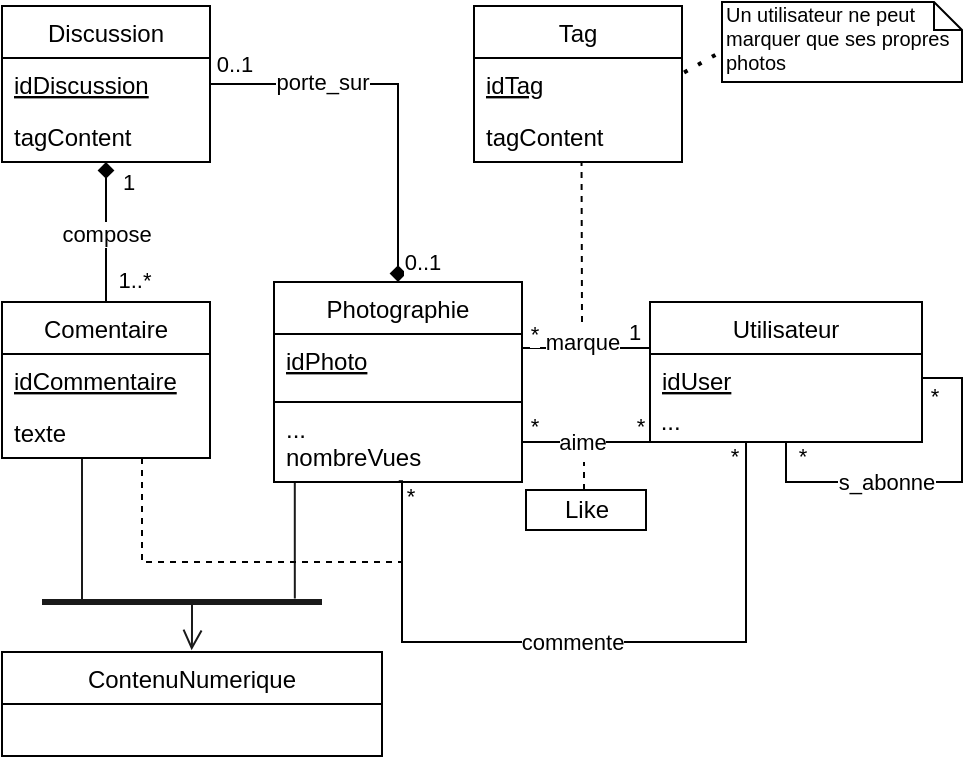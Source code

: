<mxfile version="13.6.2" type="device"><diagram id="Ixzr-Ra1_6WMz24URvi_" name="Page-1"><mxGraphModel dx="905" dy="705" grid="1" gridSize="10" guides="1" tooltips="1" connect="1" arrows="1" fold="1" page="1" pageScale="1" pageWidth="1169" pageHeight="827" math="0" shadow="0"><root><mxCell id="0"/><mxCell id="1" parent="0"/><mxCell id="TZ5yOEpKgbxzlREyaMn_-51" style="edgeStyle=orthogonalEdgeStyle;rounded=0;orthogonalLoop=1;jettySize=auto;html=1;endArrow=none;endFill=0;entryX=0.503;entryY=0.99;entryDx=0;entryDy=0;entryPerimeter=0;exitX=0.353;exitY=1.007;exitDx=0;exitDy=0;exitPerimeter=0;" parent="1" edge="1" target="TZ5yOEpKgbxzlREyaMn_-46" source="wvRx5WKzdrCg7d15XEVT-2"><mxGeometry relative="1" as="geometry"><mxPoint x="572" y="272" as="sourcePoint"/><mxPoint x="400" y="292" as="targetPoint"/><Array as="points"><mxPoint x="572" y="370"/><mxPoint x="400" y="370"/><mxPoint x="400" y="290"/></Array></mxGeometry></mxCell><mxCell id="TZ5yOEpKgbxzlREyaMn_-52" value="commente" style="edgeLabel;html=1;align=center;verticalAlign=middle;resizable=0;points=[];" parent="TZ5yOEpKgbxzlREyaMn_-51" vertex="1" connectable="0"><mxGeometry x="0.084" relative="1" as="geometry"><mxPoint x="5.33" as="offset"/></mxGeometry></mxCell><mxCell id="TZ5yOEpKgbxzlREyaMn_-53" value="*" style="edgeLabel;html=1;align=center;verticalAlign=middle;resizable=0;points=[];" parent="TZ5yOEpKgbxzlREyaMn_-51" vertex="1" connectable="0"><mxGeometry x="-0.917" y="-1" relative="1" as="geometry"><mxPoint x="-5.03" y="-8" as="offset"/></mxGeometry></mxCell><mxCell id="TZ5yOEpKgbxzlREyaMn_-54" value="*" style="edgeLabel;html=1;align=center;verticalAlign=middle;resizable=0;points=[];" parent="TZ5yOEpKgbxzlREyaMn_-51" vertex="1" connectable="0"><mxGeometry x="0.909" y="1" relative="1" as="geometry"><mxPoint x="5" y="-7.21" as="offset"/></mxGeometry></mxCell><mxCell id="TZ5yOEpKgbxzlREyaMn_-5" value="Utilisateur" style="swimlane;fontStyle=0;childLayout=stackLayout;horizontal=1;startSize=26;fillColor=none;horizontalStack=0;resizeParent=1;resizeParentMax=0;resizeLast=0;collapsible=1;marginBottom=0;" parent="1" vertex="1"><mxGeometry x="524" y="200" width="136" height="70" as="geometry"/></mxCell><mxCell id="TZ5yOEpKgbxzlREyaMn_-6" value="idUser" style="text;strokeColor=none;fillColor=none;align=left;verticalAlign=top;spacingLeft=4;spacingRight=4;overflow=hidden;rotatable=0;points=[[0,0.5],[1,0.5]];portConstraint=eastwest;fontStyle=4" parent="TZ5yOEpKgbxzlREyaMn_-5" vertex="1"><mxGeometry y="26" width="136" height="24" as="geometry"/></mxCell><mxCell id="TZ5yOEpKgbxzlREyaMn_-40" style="edgeStyle=orthogonalEdgeStyle;rounded=0;orthogonalLoop=1;jettySize=auto;html=1;endArrow=none;endFill=0;" parent="TZ5yOEpKgbxzlREyaMn_-5" source="TZ5yOEpKgbxzlREyaMn_-5" target="TZ5yOEpKgbxzlREyaMn_-6" edge="1"><mxGeometry relative="1" as="geometry"/></mxCell><mxCell id="TZ5yOEpKgbxzlREyaMn_-42" value="*" style="edgeLabel;html=1;align=center;verticalAlign=middle;resizable=0;points=[];" parent="TZ5yOEpKgbxzlREyaMn_-40" vertex="1" connectable="0"><mxGeometry x="-0.924" relative="1" as="geometry"><mxPoint x="8" as="offset"/></mxGeometry></mxCell><mxCell id="TZ5yOEpKgbxzlREyaMn_-43" value="*" style="edgeLabel;html=1;align=center;verticalAlign=middle;resizable=0;points=[];" parent="TZ5yOEpKgbxzlREyaMn_-40" vertex="1" connectable="0"><mxGeometry x="0.935" relative="1" as="geometry"><mxPoint y="9" as="offset"/></mxGeometry></mxCell><mxCell id="TZ5yOEpKgbxzlREyaMn_-41" value="s_abonne" style="edgeLabel;html=1;align=center;verticalAlign=middle;resizable=0;points=[];" parent="TZ5yOEpKgbxzlREyaMn_-40" vertex="1" connectable="0"><mxGeometry x="-0.07" relative="1" as="geometry"><mxPoint x="-13.33" as="offset"/></mxGeometry></mxCell><mxCell id="wvRx5WKzdrCg7d15XEVT-2" value="&amp;nbsp;..." style="text;html=1;align=left;verticalAlign=middle;resizable=0;points=[];autosize=1;" vertex="1" parent="TZ5yOEpKgbxzlREyaMn_-5"><mxGeometry y="50" width="136" height="20" as="geometry"/></mxCell><mxCell id="TZ5yOEpKgbxzlREyaMn_-22" style="edgeStyle=orthogonalEdgeStyle;rounded=0;orthogonalLoop=1;jettySize=auto;html=1;entryX=0;entryY=0.5;entryDx=0;entryDy=0;endArrow=none;endFill=0;" parent="1" edge="1"><mxGeometry relative="1" as="geometry"><mxPoint x="460" y="223" as="sourcePoint"/><mxPoint x="524" y="223" as="targetPoint"/></mxGeometry></mxCell><mxCell id="TZ5yOEpKgbxzlREyaMn_-24" value="marque" style="edgeLabel;html=1;align=center;verticalAlign=middle;resizable=0;points=[];" parent="TZ5yOEpKgbxzlREyaMn_-22" vertex="1" connectable="0"><mxGeometry x="0.284" relative="1" as="geometry"><mxPoint x="-10.95" y="-3" as="offset"/></mxGeometry></mxCell><mxCell id="TZ5yOEpKgbxzlREyaMn_-25" value="1" style="edgeLabel;html=1;align=center;verticalAlign=middle;resizable=0;points=[];" parent="TZ5yOEpKgbxzlREyaMn_-22" vertex="1" connectable="0"><mxGeometry x="0.729" relative="1" as="geometry"><mxPoint y="-8" as="offset"/></mxGeometry></mxCell><mxCell id="TZ5yOEpKgbxzlREyaMn_-26" value="*" style="edgeLabel;html=1;align=center;verticalAlign=middle;resizable=0;points=[];" parent="TZ5yOEpKgbxzlREyaMn_-22" vertex="1" connectable="0"><mxGeometry x="-0.865" relative="1" as="geometry"><mxPoint x="1.67" y="-7" as="offset"/></mxGeometry></mxCell><mxCell id="TZ5yOEpKgbxzlREyaMn_-23" style="edgeStyle=orthogonalEdgeStyle;rounded=0;orthogonalLoop=1;jettySize=auto;html=1;entryX=0;entryY=0.5;entryDx=0;entryDy=0;endArrow=none;endFill=0;" parent="1" edge="1"><mxGeometry relative="1" as="geometry"><mxPoint x="460" y="270" as="sourcePoint"/><mxPoint x="524" y="270" as="targetPoint"/></mxGeometry></mxCell><mxCell id="TZ5yOEpKgbxzlREyaMn_-27" value="aime" style="edgeLabel;html=1;align=center;verticalAlign=middle;resizable=0;points=[];" parent="TZ5yOEpKgbxzlREyaMn_-23" vertex="1" connectable="0"><mxGeometry x="-0.299" relative="1" as="geometry"><mxPoint x="7.71" as="offset"/></mxGeometry></mxCell><mxCell id="TZ5yOEpKgbxzlREyaMn_-28" value="*" style="edgeLabel;html=1;align=center;verticalAlign=middle;resizable=0;points=[];" parent="TZ5yOEpKgbxzlREyaMn_-23" vertex="1" connectable="0"><mxGeometry x="-0.835" y="1" relative="1" as="geometry"><mxPoint y="-7" as="offset"/></mxGeometry></mxCell><mxCell id="TZ5yOEpKgbxzlREyaMn_-29" value="*" style="edgeLabel;html=1;align=center;verticalAlign=middle;resizable=0;points=[];" parent="TZ5yOEpKgbxzlREyaMn_-23" vertex="1" connectable="0"><mxGeometry x="0.823" y="1" relative="1" as="geometry"><mxPoint y="-7" as="offset"/></mxGeometry></mxCell><mxCell id="TZ5yOEpKgbxzlREyaMn_-85" style="edgeStyle=orthogonalEdgeStyle;rounded=0;orthogonalLoop=1;jettySize=auto;html=1;entryX=0.903;entryY=0.414;entryDx=0;entryDy=0;entryPerimeter=0;startArrow=none;startFill=0;endArrow=none;endFill=0;strokeColor=#1A1A1A;" parent="1" source="TZ5yOEpKgbxzlREyaMn_-1" target="TZ5yOEpKgbxzlREyaMn_-82" edge="1"><mxGeometry relative="1" as="geometry"><Array as="points"><mxPoint x="346" y="320"/></Array></mxGeometry></mxCell><mxCell id="TZ5yOEpKgbxzlREyaMn_-1" value="Photographie" style="swimlane;fontStyle=0;childLayout=stackLayout;horizontal=1;startSize=26;fillColor=none;horizontalStack=0;resizeParent=1;resizeParentMax=0;resizeLast=0;collapsible=1;marginBottom=0;" parent="1" vertex="1"><mxGeometry x="336" y="190" width="124" height="100" as="geometry"/></mxCell><mxCell id="TZ5yOEpKgbxzlREyaMn_-2" value="idPhoto" style="text;fillColor=none;align=left;verticalAlign=top;spacingLeft=4;spacingRight=4;overflow=hidden;rotatable=0;points=[[0,0.5],[1,0.5]];portConstraint=eastwest;fontStyle=4;strokeColor=#000000;" parent="TZ5yOEpKgbxzlREyaMn_-1" vertex="1"><mxGeometry y="26" width="124" height="34" as="geometry"/></mxCell><mxCell id="TZ5yOEpKgbxzlREyaMn_-46" value="...&#10;nombreVues" style="text;strokeColor=none;fillColor=none;align=left;verticalAlign=top;spacingLeft=4;spacingRight=4;overflow=hidden;rotatable=0;points=[[0,0.5],[1,0.5]];portConstraint=eastwest;fontStyle=0" parent="TZ5yOEpKgbxzlREyaMn_-1" vertex="1"><mxGeometry y="60" width="124" height="40" as="geometry"/></mxCell><mxCell id="TZ5yOEpKgbxzlREyaMn_-19" value="" style="endArrow=none;dashed=1;html=1;entryX=0.517;entryY=1.008;entryDx=0;entryDy=0;entryPerimeter=0;" parent="1" target="TZ5yOEpKgbxzlREyaMn_-10" edge="1"><mxGeometry width="50" height="50" relative="1" as="geometry"><mxPoint x="490" y="210" as="sourcePoint"/><mxPoint x="491.824" y="138.13" as="targetPoint"/></mxGeometry></mxCell><mxCell id="TZ5yOEpKgbxzlREyaMn_-39" style="edgeStyle=orthogonalEdgeStyle;rounded=0;orthogonalLoop=1;jettySize=auto;html=1;endArrow=none;endFill=0;dashed=1;" parent="1" edge="1"><mxGeometry relative="1" as="geometry"><mxPoint x="491" y="280" as="targetPoint"/><mxPoint x="491.006" y="300" as="sourcePoint"/></mxGeometry></mxCell><mxCell id="TZ5yOEpKgbxzlREyaMn_-37" value="Like" style="html=1;" parent="1" vertex="1"><mxGeometry x="462" y="294" width="60" height="20" as="geometry"/></mxCell><mxCell id="TZ5yOEpKgbxzlREyaMn_-48" value="&lt;font color=&quot;#000000&quot; style=&quot;font-size: 10px&quot;&gt;Un utilisateur ne peut marquer que ses propres photos&lt;br style=&quot;font-size: 10px&quot;&gt;&lt;/font&gt;" style="shape=note;whiteSpace=wrap;html=1;size=14;verticalAlign=top;align=left;spacingTop=-6;labelBackgroundColor=none;strokeColor=#000000;strokeWidth=1;fontColor=#FF33FF;fontSize=10;" parent="1" vertex="1"><mxGeometry x="560" y="50" width="120" height="40" as="geometry"/></mxCell><mxCell id="TZ5yOEpKgbxzlREyaMn_-49" value="" style="endArrow=none;dashed=1;html=1;dashPattern=1 3;strokeWidth=2;exitX=1.01;exitY=0.28;exitDx=0;exitDy=0;exitPerimeter=0;entryX=-0.003;entryY=0.62;entryDx=0;entryDy=0;entryPerimeter=0;" parent="1" source="TZ5yOEpKgbxzlREyaMn_-8" edge="1" target="TZ5yOEpKgbxzlREyaMn_-48"><mxGeometry width="50" height="50" relative="1" as="geometry"><mxPoint x="558" y="52" as="sourcePoint"/><mxPoint x="615" y="86" as="targetPoint"/></mxGeometry></mxCell><mxCell id="TZ5yOEpKgbxzlREyaMn_-58" style="edgeStyle=orthogonalEdgeStyle;rounded=0;orthogonalLoop=1;jettySize=auto;html=1;endArrow=none;endFill=0;dashed=1;" parent="1" source="TZ5yOEpKgbxzlREyaMn_-55" edge="1"><mxGeometry relative="1" as="geometry"><mxPoint x="400" y="331" as="targetPoint"/><mxPoint x="270" y="331" as="sourcePoint"/><Array as="points"><mxPoint x="270" y="330"/><mxPoint x="400" y="330"/></Array></mxGeometry></mxCell><mxCell id="TZ5yOEpKgbxzlREyaMn_-62" style="edgeStyle=orthogonalEdgeStyle;rounded=0;orthogonalLoop=1;jettySize=auto;html=1;endArrow=diamond;endFill=1;" parent="1" edge="1"><mxGeometry relative="1" as="geometry"><mxPoint x="304" y="91" as="sourcePoint"/><mxPoint x="398" y="190" as="targetPoint"/><Array as="points"><mxPoint x="398" y="91"/></Array></mxGeometry></mxCell><mxCell id="TZ5yOEpKgbxzlREyaMn_-64" value="0..1" style="edgeLabel;html=1;align=center;verticalAlign=middle;resizable=0;points=[];" parent="TZ5yOEpKgbxzlREyaMn_-62" vertex="1" connectable="0"><mxGeometry x="0.703" y="-2" relative="1" as="geometry"><mxPoint x="13.99" y="18.17" as="offset"/></mxGeometry></mxCell><mxCell id="TZ5yOEpKgbxzlREyaMn_-65" value="porte_sur" style="edgeLabel;html=1;align=center;verticalAlign=middle;resizable=0;points=[];" parent="TZ5yOEpKgbxzlREyaMn_-62" vertex="1" connectable="0"><mxGeometry x="-0.232" y="1" relative="1" as="geometry"><mxPoint x="-17.79" as="offset"/></mxGeometry></mxCell><mxCell id="TZ5yOEpKgbxzlREyaMn_-66" value="0..1" style="edgeLabel;html=1;align=center;verticalAlign=middle;resizable=0;points=[];" parent="TZ5yOEpKgbxzlREyaMn_-62" vertex="1" connectable="0"><mxGeometry x="-0.739" y="1" relative="1" as="geometry"><mxPoint x="-13.14" y="-9" as="offset"/></mxGeometry></mxCell><mxCell id="TZ5yOEpKgbxzlREyaMn_-63" style="edgeStyle=orthogonalEdgeStyle;rounded=0;orthogonalLoop=1;jettySize=auto;html=1;entryX=0.5;entryY=0;entryDx=0;entryDy=0;endArrow=none;endFill=0;startArrow=diamond;startFill=1;" parent="1" source="TZ5yOEpKgbxzlREyaMn_-59" target="TZ5yOEpKgbxzlREyaMn_-55" edge="1"><mxGeometry relative="1" as="geometry"/></mxCell><mxCell id="TZ5yOEpKgbxzlREyaMn_-68" value="1" style="edgeLabel;html=1;align=center;verticalAlign=middle;resizable=0;points=[];" parent="TZ5yOEpKgbxzlREyaMn_-63" vertex="1" connectable="0"><mxGeometry x="-0.656" relative="1" as="geometry"><mxPoint x="11" y="-2.57" as="offset"/></mxGeometry></mxCell><mxCell id="TZ5yOEpKgbxzlREyaMn_-69" value="1..*" style="edgeLabel;html=1;align=center;verticalAlign=middle;resizable=0;points=[];" parent="TZ5yOEpKgbxzlREyaMn_-63" vertex="1" connectable="0"><mxGeometry x="0.687" y="-1" relative="1" as="geometry"><mxPoint x="15" as="offset"/></mxGeometry></mxCell><mxCell id="TZ5yOEpKgbxzlREyaMn_-70" value="compose" style="edgeLabel;html=1;align=center;verticalAlign=middle;resizable=0;points=[];" parent="TZ5yOEpKgbxzlREyaMn_-63" vertex="1" connectable="0"><mxGeometry x="-0.208" relative="1" as="geometry"><mxPoint y="7.86" as="offset"/></mxGeometry></mxCell><mxCell id="TZ5yOEpKgbxzlREyaMn_-59" value="Discussion" style="swimlane;fontStyle=0;childLayout=stackLayout;horizontal=1;startSize=26;fillColor=none;horizontalStack=0;resizeParent=1;resizeParentMax=0;resizeLast=0;collapsible=1;marginBottom=0;" parent="1" vertex="1"><mxGeometry x="200" y="52" width="104" height="78" as="geometry"/></mxCell><mxCell id="TZ5yOEpKgbxzlREyaMn_-60" value="idDiscussion" style="text;strokeColor=none;fillColor=none;align=left;verticalAlign=top;spacingLeft=4;spacingRight=4;overflow=hidden;rotatable=0;points=[[0,0.5],[1,0.5]];portConstraint=eastwest;fontStyle=4" parent="TZ5yOEpKgbxzlREyaMn_-59" vertex="1"><mxGeometry y="26" width="104" height="26" as="geometry"/></mxCell><mxCell id="TZ5yOEpKgbxzlREyaMn_-61" value="tagContent" style="text;strokeColor=none;fillColor=none;align=left;verticalAlign=top;spacingLeft=4;spacingRight=4;overflow=hidden;rotatable=0;points=[[0,0.5],[1,0.5]];portConstraint=eastwest;fontStyle=0" parent="TZ5yOEpKgbxzlREyaMn_-59" vertex="1"><mxGeometry y="52" width="104" height="26" as="geometry"/></mxCell><mxCell id="TZ5yOEpKgbxzlREyaMn_-84" style="edgeStyle=orthogonalEdgeStyle;rounded=0;orthogonalLoop=1;jettySize=auto;html=1;startArrow=none;startFill=0;endArrow=none;endFill=0;strokeColor=#1A1A1A;entryX=0.134;entryY=0.54;entryDx=0;entryDy=0;entryPerimeter=0;" parent="1" source="TZ5yOEpKgbxzlREyaMn_-55" target="TZ5yOEpKgbxzlREyaMn_-82" edge="1"><mxGeometry relative="1" as="geometry"><Array as="points"><mxPoint x="240" y="351"/></Array></mxGeometry></mxCell><mxCell id="TZ5yOEpKgbxzlREyaMn_-55" value="Comentaire" style="swimlane;fontStyle=0;childLayout=stackLayout;horizontal=1;startSize=26;fillColor=none;horizontalStack=0;resizeParent=1;resizeParentMax=0;resizeLast=0;collapsible=1;marginBottom=0;" parent="1" vertex="1"><mxGeometry x="200" y="200" width="104" height="78" as="geometry"/></mxCell><mxCell id="TZ5yOEpKgbxzlREyaMn_-56" value="idCommentaire" style="text;strokeColor=none;fillColor=none;align=left;verticalAlign=top;spacingLeft=4;spacingRight=4;overflow=hidden;rotatable=0;points=[[0,0.5],[1,0.5]];portConstraint=eastwest;fontStyle=4" parent="TZ5yOEpKgbxzlREyaMn_-55" vertex="1"><mxGeometry y="26" width="104" height="26" as="geometry"/></mxCell><mxCell id="TZ5yOEpKgbxzlREyaMn_-57" value="texte" style="text;strokeColor=none;fillColor=none;align=left;verticalAlign=top;spacingLeft=4;spacingRight=4;overflow=hidden;rotatable=0;points=[[0,0.5],[1,0.5]];portConstraint=eastwest;fontStyle=0" parent="TZ5yOEpKgbxzlREyaMn_-55" vertex="1"><mxGeometry y="52" width="104" height="26" as="geometry"/></mxCell><mxCell id="TZ5yOEpKgbxzlREyaMn_-7" value="Tag" style="swimlane;fontStyle=0;childLayout=stackLayout;horizontal=1;startSize=26;fillColor=none;horizontalStack=0;resizeParent=1;resizeParentMax=0;resizeLast=0;collapsible=1;marginBottom=0;" parent="1" vertex="1"><mxGeometry x="436" y="52" width="104" height="78" as="geometry"/></mxCell><mxCell id="TZ5yOEpKgbxzlREyaMn_-8" value="idTag" style="text;strokeColor=none;fillColor=none;align=left;verticalAlign=top;spacingLeft=4;spacingRight=4;overflow=hidden;rotatable=0;points=[[0,0.5],[1,0.5]];portConstraint=eastwest;fontStyle=4" parent="TZ5yOEpKgbxzlREyaMn_-7" vertex="1"><mxGeometry y="26" width="104" height="26" as="geometry"/></mxCell><mxCell id="TZ5yOEpKgbxzlREyaMn_-10" value="tagContent" style="text;strokeColor=none;fillColor=none;align=left;verticalAlign=top;spacingLeft=4;spacingRight=4;overflow=hidden;rotatable=0;points=[[0,0.5],[1,0.5]];portConstraint=eastwest;fontStyle=0" parent="TZ5yOEpKgbxzlREyaMn_-7" vertex="1"><mxGeometry y="52" width="104" height="26" as="geometry"/></mxCell><mxCell id="TZ5yOEpKgbxzlREyaMn_-82" value="" style="shape=line;html=1;strokeWidth=3;strokeColor=#1A1A1A;" parent="1" vertex="1"><mxGeometry x="220" y="340" width="140" height="20" as="geometry"/></mxCell><mxCell id="TZ5yOEpKgbxzlREyaMn_-83" value="" style="edgeStyle=orthogonalEdgeStyle;html=1;verticalAlign=bottom;endArrow=open;endSize=8;strokeColor=#1A1A1A;entryX=0.499;entryY=-0.017;entryDx=0;entryDy=0;entryPerimeter=0;" parent="1" target="TZ5yOEpKgbxzlREyaMn_-86" edge="1"><mxGeometry relative="1" as="geometry"><mxPoint x="290" y="390" as="targetPoint"/><Array as="points"><mxPoint x="295" y="370"/><mxPoint x="295" y="370"/></Array><mxPoint x="295" y="350" as="sourcePoint"/></mxGeometry></mxCell><mxCell id="TZ5yOEpKgbxzlREyaMn_-86" value="ContenuNumerique" style="swimlane;fontStyle=0;childLayout=stackLayout;horizontal=1;startSize=26;fillColor=none;horizontalStack=0;resizeParent=1;resizeParentMax=0;resizeLast=0;collapsible=1;marginBottom=0;" parent="1" vertex="1"><mxGeometry x="200" y="375" width="190" height="52" as="geometry"/></mxCell></root></mxGraphModel></diagram></mxfile>